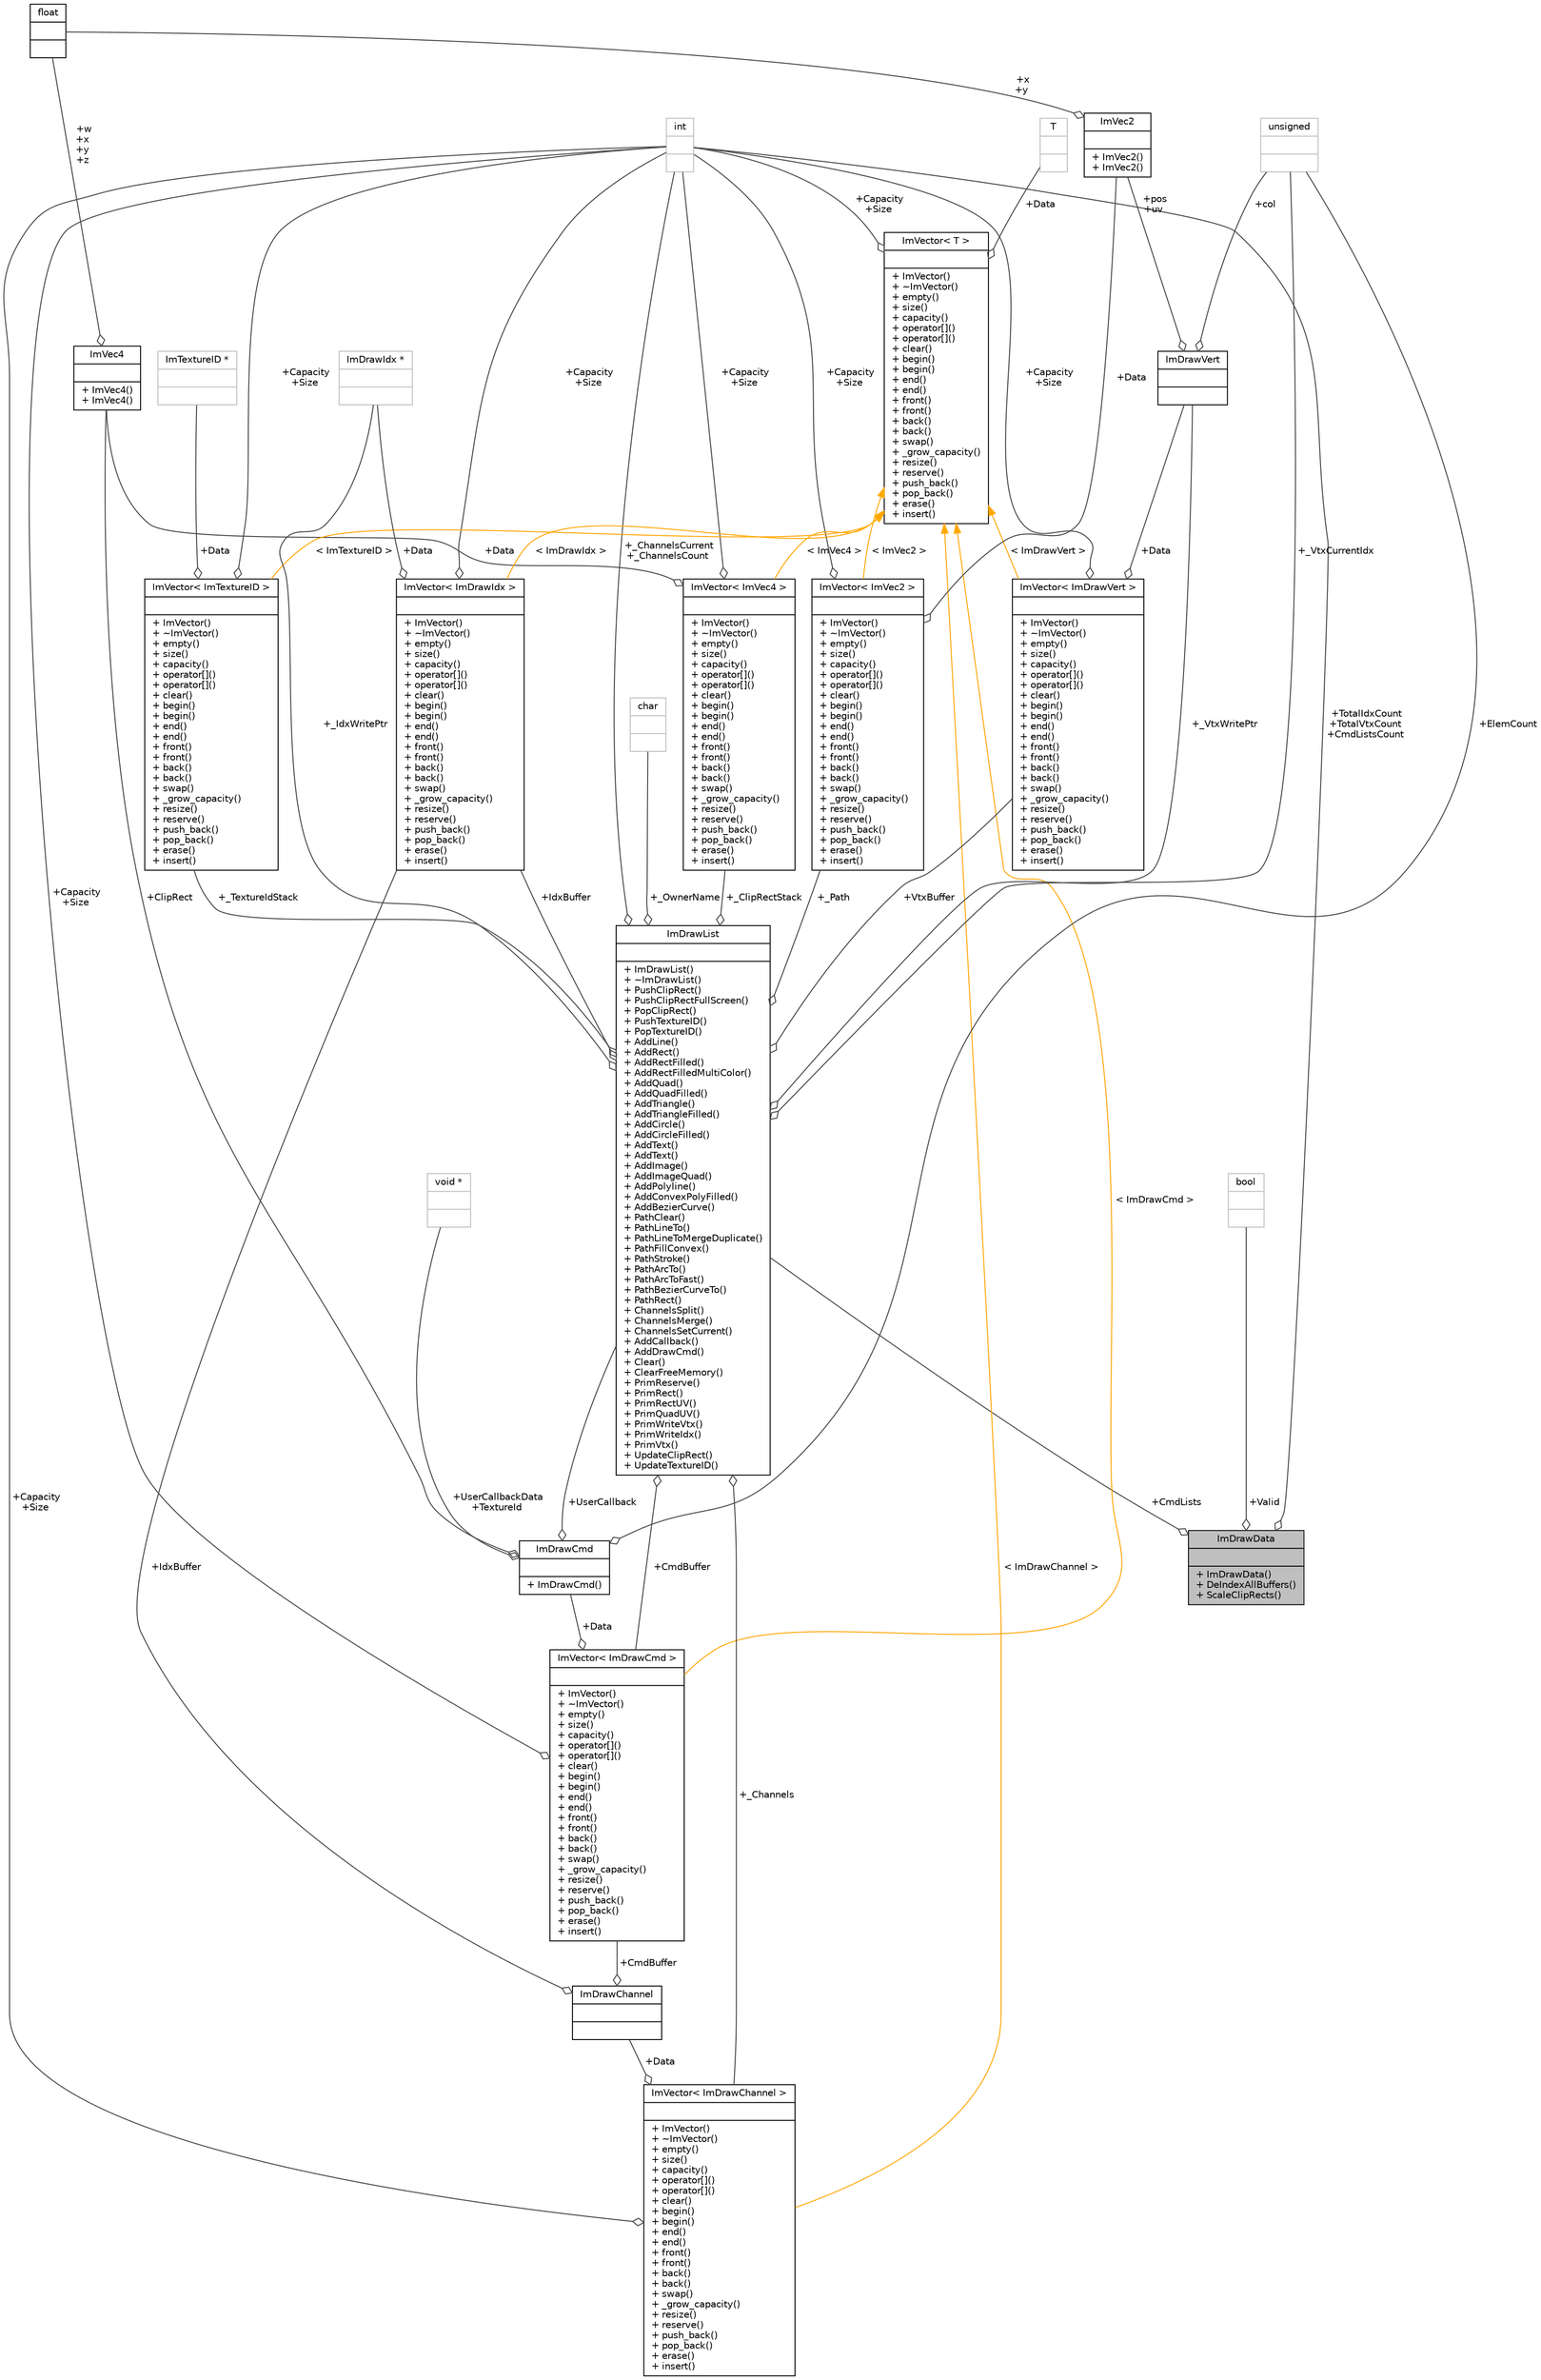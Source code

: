 digraph "ImDrawData"
{
 // INTERACTIVE_SVG=YES
  bgcolor="transparent";
  edge [fontname="Helvetica",fontsize="10",labelfontname="Helvetica",labelfontsize="10"];
  node [fontname="Helvetica",fontsize="10",shape=record];
  Node1 [label="{ImDrawData\n||+ ImDrawData()\l+ DeIndexAllBuffers()\l+ ScaleClipRects()\l}",height=0.2,width=0.4,color="black", fillcolor="grey75", style="filled" fontcolor="black"];
  Node2 -> Node1 [color="grey25",fontsize="10",style="solid",label=" +TotalIdxCount\n+TotalVtxCount\n+CmdListsCount" ,arrowhead="odiamond",fontname="Helvetica"];
  Node2 [label="{int\n||}",height=0.2,width=0.4,color="grey75"];
  Node3 -> Node1 [color="grey25",fontsize="10",style="solid",label=" +Valid" ,arrowhead="odiamond",fontname="Helvetica"];
  Node3 [label="{bool\n||}",height=0.2,width=0.4,color="grey75"];
  Node4 -> Node1 [color="grey25",fontsize="10",style="solid",label=" +CmdLists" ,arrowhead="odiamond",fontname="Helvetica"];
  Node4 [label="{ImDrawList\n||+ ImDrawList()\l+ ~ImDrawList()\l+ PushClipRect()\l+ PushClipRectFullScreen()\l+ PopClipRect()\l+ PushTextureID()\l+ PopTextureID()\l+ AddLine()\l+ AddRect()\l+ AddRectFilled()\l+ AddRectFilledMultiColor()\l+ AddQuad()\l+ AddQuadFilled()\l+ AddTriangle()\l+ AddTriangleFilled()\l+ AddCircle()\l+ AddCircleFilled()\l+ AddText()\l+ AddText()\l+ AddImage()\l+ AddImageQuad()\l+ AddPolyline()\l+ AddConvexPolyFilled()\l+ AddBezierCurve()\l+ PathClear()\l+ PathLineTo()\l+ PathLineToMergeDuplicate()\l+ PathFillConvex()\l+ PathStroke()\l+ PathArcTo()\l+ PathArcToFast()\l+ PathBezierCurveTo()\l+ PathRect()\l+ ChannelsSplit()\l+ ChannelsMerge()\l+ ChannelsSetCurrent()\l+ AddCallback()\l+ AddDrawCmd()\l+ Clear()\l+ ClearFreeMemory()\l+ PrimReserve()\l+ PrimRect()\l+ PrimRectUV()\l+ PrimQuadUV()\l+ PrimWriteVtx()\l+ PrimWriteIdx()\l+ PrimVtx()\l+ UpdateClipRect()\l+ UpdateTextureID()\l}",height=0.2,width=0.4,color="black",URL="$d2/d31/structImDrawList.html"];
  Node5 -> Node4 [color="grey25",fontsize="10",style="solid",label=" +_ClipRectStack" ,arrowhead="odiamond",fontname="Helvetica"];
  Node5 [label="{ImVector\< ImVec4 \>\n||+ ImVector()\l+ ~ImVector()\l+ empty()\l+ size()\l+ capacity()\l+ operator[]()\l+ operator[]()\l+ clear()\l+ begin()\l+ begin()\l+ end()\l+ end()\l+ front()\l+ front()\l+ back()\l+ back()\l+ swap()\l+ _grow_capacity()\l+ resize()\l+ reserve()\l+ push_back()\l+ pop_back()\l+ erase()\l+ insert()\l}",height=0.2,width=0.4,color="black",URL="$d3/d32/classImVector.html"];
  Node6 -> Node5 [color="grey25",fontsize="10",style="solid",label=" +Data" ,arrowhead="odiamond",fontname="Helvetica"];
  Node6 [label="{ImVec4\n||+ ImVec4()\l+ ImVec4()\l}",height=0.2,width=0.4,color="black",URL="$dc/dee/structImVec4.html"];
  Node7 -> Node6 [color="grey25",fontsize="10",style="solid",label=" +w\n+x\n+y\n+z" ,arrowhead="odiamond",fontname="Helvetica"];
  Node7 [label="{float\n||}",height=0.2,width=0.4,color="black",URL="$d4/dc3/classfloat.html"];
  Node2 -> Node5 [color="grey25",fontsize="10",style="solid",label=" +Capacity\n+Size" ,arrowhead="odiamond",fontname="Helvetica"];
  Node8 -> Node5 [dir="back",color="orange",fontsize="10",style="solid",label=" \< ImVec4 \>" ,fontname="Helvetica"];
  Node8 [label="{ImVector\< T \>\n||+ ImVector()\l+ ~ImVector()\l+ empty()\l+ size()\l+ capacity()\l+ operator[]()\l+ operator[]()\l+ clear()\l+ begin()\l+ begin()\l+ end()\l+ end()\l+ front()\l+ front()\l+ back()\l+ back()\l+ swap()\l+ _grow_capacity()\l+ resize()\l+ reserve()\l+ push_back()\l+ pop_back()\l+ erase()\l+ insert()\l}",height=0.2,width=0.4,color="black",URL="$d3/d32/classImVector.html"];
  Node2 -> Node8 [color="grey25",fontsize="10",style="solid",label=" +Capacity\n+Size" ,arrowhead="odiamond",fontname="Helvetica"];
  Node9 -> Node8 [color="grey25",fontsize="10",style="solid",label=" +Data" ,arrowhead="odiamond",fontname="Helvetica"];
  Node9 [label="{T\n||}",height=0.2,width=0.4,color="grey75"];
  Node10 -> Node4 [color="grey25",fontsize="10",style="solid",label=" +_IdxWritePtr" ,arrowhead="odiamond",fontname="Helvetica"];
  Node10 [label="{ImDrawIdx *\n||}",height=0.2,width=0.4,color="grey75"];
  Node11 -> Node4 [color="grey25",fontsize="10",style="solid",label=" +VtxBuffer" ,arrowhead="odiamond",fontname="Helvetica"];
  Node11 [label="{ImVector\< ImDrawVert \>\n||+ ImVector()\l+ ~ImVector()\l+ empty()\l+ size()\l+ capacity()\l+ operator[]()\l+ operator[]()\l+ clear()\l+ begin()\l+ begin()\l+ end()\l+ end()\l+ front()\l+ front()\l+ back()\l+ back()\l+ swap()\l+ _grow_capacity()\l+ resize()\l+ reserve()\l+ push_back()\l+ pop_back()\l+ erase()\l+ insert()\l}",height=0.2,width=0.4,color="black",URL="$d3/d32/classImVector.html"];
  Node2 -> Node11 [color="grey25",fontsize="10",style="solid",label=" +Capacity\n+Size" ,arrowhead="odiamond",fontname="Helvetica"];
  Node12 -> Node11 [color="grey25",fontsize="10",style="solid",label=" +Data" ,arrowhead="odiamond",fontname="Helvetica"];
  Node12 [label="{ImDrawVert\n||}",height=0.2,width=0.4,color="black",URL="$d3/dfa/structImDrawVert.html"];
  Node13 -> Node12 [color="grey25",fontsize="10",style="solid",label=" +pos\n+uv" ,arrowhead="odiamond",fontname="Helvetica"];
  Node13 [label="{ImVec2\n||+ ImVec2()\l+ ImVec2()\l}",height=0.2,width=0.4,color="black",URL="$d3/dc2/structImVec2.html"];
  Node7 -> Node13 [color="grey25",fontsize="10",style="solid",label=" +x\n+y" ,arrowhead="odiamond",fontname="Helvetica"];
  Node14 -> Node12 [color="grey25",fontsize="10",style="solid",label=" +col" ,arrowhead="odiamond",fontname="Helvetica"];
  Node14 [label="{unsigned\n||}",height=0.2,width=0.4,color="grey75"];
  Node8 -> Node11 [dir="back",color="orange",fontsize="10",style="solid",label=" \< ImDrawVert \>" ,fontname="Helvetica"];
  Node15 -> Node4 [color="grey25",fontsize="10",style="solid",label=" +_Channels" ,arrowhead="odiamond",fontname="Helvetica"];
  Node15 [label="{ImVector\< ImDrawChannel \>\n||+ ImVector()\l+ ~ImVector()\l+ empty()\l+ size()\l+ capacity()\l+ operator[]()\l+ operator[]()\l+ clear()\l+ begin()\l+ begin()\l+ end()\l+ end()\l+ front()\l+ front()\l+ back()\l+ back()\l+ swap()\l+ _grow_capacity()\l+ resize()\l+ reserve()\l+ push_back()\l+ pop_back()\l+ erase()\l+ insert()\l}",height=0.2,width=0.4,color="black",URL="$d3/d32/classImVector.html"];
  Node2 -> Node15 [color="grey25",fontsize="10",style="solid",label=" +Capacity\n+Size" ,arrowhead="odiamond",fontname="Helvetica"];
  Node16 -> Node15 [color="grey25",fontsize="10",style="solid",label=" +Data" ,arrowhead="odiamond",fontname="Helvetica"];
  Node16 [label="{ImDrawChannel\n||}",height=0.2,width=0.4,color="black",URL="$d7/d3a/structImDrawChannel.html"];
  Node17 -> Node16 [color="grey25",fontsize="10",style="solid",label=" +CmdBuffer" ,arrowhead="odiamond",fontname="Helvetica"];
  Node17 [label="{ImVector\< ImDrawCmd \>\n||+ ImVector()\l+ ~ImVector()\l+ empty()\l+ size()\l+ capacity()\l+ operator[]()\l+ operator[]()\l+ clear()\l+ begin()\l+ begin()\l+ end()\l+ end()\l+ front()\l+ front()\l+ back()\l+ back()\l+ swap()\l+ _grow_capacity()\l+ resize()\l+ reserve()\l+ push_back()\l+ pop_back()\l+ erase()\l+ insert()\l}",height=0.2,width=0.4,color="black",URL="$d3/d32/classImVector.html"];
  Node18 -> Node17 [color="grey25",fontsize="10",style="solid",label=" +Data" ,arrowhead="odiamond",fontname="Helvetica"];
  Node18 [label="{ImDrawCmd\n||+ ImDrawCmd()\l}",height=0.2,width=0.4,color="black",URL="$d9/de6/structImDrawCmd.html"];
  Node6 -> Node18 [color="grey25",fontsize="10",style="solid",label=" +ClipRect" ,arrowhead="odiamond",fontname="Helvetica"];
  Node14 -> Node18 [color="grey25",fontsize="10",style="solid",label=" +ElemCount" ,arrowhead="odiamond",fontname="Helvetica"];
  Node19 -> Node18 [color="grey25",fontsize="10",style="solid",label=" +UserCallbackData\n+TextureId" ,arrowhead="odiamond",fontname="Helvetica"];
  Node19 [label="{void *\n||}",height=0.2,width=0.4,color="grey75"];
  Node4 -> Node18 [color="grey25",fontsize="10",style="solid",label=" +UserCallback" ,arrowhead="odiamond",fontname="Helvetica"];
  Node2 -> Node17 [color="grey25",fontsize="10",style="solid",label=" +Capacity\n+Size" ,arrowhead="odiamond",fontname="Helvetica"];
  Node8 -> Node17 [dir="back",color="orange",fontsize="10",style="solid",label=" \< ImDrawCmd \>" ,fontname="Helvetica"];
  Node20 -> Node16 [color="grey25",fontsize="10",style="solid",label=" +IdxBuffer" ,arrowhead="odiamond",fontname="Helvetica"];
  Node20 [label="{ImVector\< ImDrawIdx \>\n||+ ImVector()\l+ ~ImVector()\l+ empty()\l+ size()\l+ capacity()\l+ operator[]()\l+ operator[]()\l+ clear()\l+ begin()\l+ begin()\l+ end()\l+ end()\l+ front()\l+ front()\l+ back()\l+ back()\l+ swap()\l+ _grow_capacity()\l+ resize()\l+ reserve()\l+ push_back()\l+ pop_back()\l+ erase()\l+ insert()\l}",height=0.2,width=0.4,color="black",URL="$d3/d32/classImVector.html"];
  Node10 -> Node20 [color="grey25",fontsize="10",style="solid",label=" +Data" ,arrowhead="odiamond",fontname="Helvetica"];
  Node2 -> Node20 [color="grey25",fontsize="10",style="solid",label=" +Capacity\n+Size" ,arrowhead="odiamond",fontname="Helvetica"];
  Node8 -> Node20 [dir="back",color="orange",fontsize="10",style="solid",label=" \< ImDrawIdx \>" ,fontname="Helvetica"];
  Node8 -> Node15 [dir="back",color="orange",fontsize="10",style="solid",label=" \< ImDrawChannel \>" ,fontname="Helvetica"];
  Node21 -> Node4 [color="grey25",fontsize="10",style="solid",label=" +_Path" ,arrowhead="odiamond",fontname="Helvetica"];
  Node21 [label="{ImVector\< ImVec2 \>\n||+ ImVector()\l+ ~ImVector()\l+ empty()\l+ size()\l+ capacity()\l+ operator[]()\l+ operator[]()\l+ clear()\l+ begin()\l+ begin()\l+ end()\l+ end()\l+ front()\l+ front()\l+ back()\l+ back()\l+ swap()\l+ _grow_capacity()\l+ resize()\l+ reserve()\l+ push_back()\l+ pop_back()\l+ erase()\l+ insert()\l}",height=0.2,width=0.4,color="black",URL="$d3/d32/classImVector.html"];
  Node13 -> Node21 [color="grey25",fontsize="10",style="solid",label=" +Data" ,arrowhead="odiamond",fontname="Helvetica"];
  Node2 -> Node21 [color="grey25",fontsize="10",style="solid",label=" +Capacity\n+Size" ,arrowhead="odiamond",fontname="Helvetica"];
  Node8 -> Node21 [dir="back",color="orange",fontsize="10",style="solid",label=" \< ImVec2 \>" ,fontname="Helvetica"];
  Node22 -> Node4 [color="grey25",fontsize="10",style="solid",label=" +_OwnerName" ,arrowhead="odiamond",fontname="Helvetica"];
  Node22 [label="{char\n||}",height=0.2,width=0.4,color="grey75"];
  Node2 -> Node4 [color="grey25",fontsize="10",style="solid",label=" +_ChannelsCurrent\n+_ChannelsCount" ,arrowhead="odiamond",fontname="Helvetica"];
  Node12 -> Node4 [color="grey25",fontsize="10",style="solid",label=" +_VtxWritePtr" ,arrowhead="odiamond",fontname="Helvetica"];
  Node17 -> Node4 [color="grey25",fontsize="10",style="solid",label=" +CmdBuffer" ,arrowhead="odiamond",fontname="Helvetica"];
  Node14 -> Node4 [color="grey25",fontsize="10",style="solid",label=" +_VtxCurrentIdx" ,arrowhead="odiamond",fontname="Helvetica"];
  Node20 -> Node4 [color="grey25",fontsize="10",style="solid",label=" +IdxBuffer" ,arrowhead="odiamond",fontname="Helvetica"];
  Node23 -> Node4 [color="grey25",fontsize="10",style="solid",label=" +_TextureIdStack" ,arrowhead="odiamond",fontname="Helvetica"];
  Node23 [label="{ImVector\< ImTextureID \>\n||+ ImVector()\l+ ~ImVector()\l+ empty()\l+ size()\l+ capacity()\l+ operator[]()\l+ operator[]()\l+ clear()\l+ begin()\l+ begin()\l+ end()\l+ end()\l+ front()\l+ front()\l+ back()\l+ back()\l+ swap()\l+ _grow_capacity()\l+ resize()\l+ reserve()\l+ push_back()\l+ pop_back()\l+ erase()\l+ insert()\l}",height=0.2,width=0.4,color="black",URL="$d3/d32/classImVector.html"];
  Node2 -> Node23 [color="grey25",fontsize="10",style="solid",label=" +Capacity\n+Size" ,arrowhead="odiamond",fontname="Helvetica"];
  Node24 -> Node23 [color="grey25",fontsize="10",style="solid",label=" +Data" ,arrowhead="odiamond",fontname="Helvetica"];
  Node24 [label="{ImTextureID *\n||}",height=0.2,width=0.4,color="grey75"];
  Node8 -> Node23 [dir="back",color="orange",fontsize="10",style="solid",label=" \< ImTextureID \>" ,fontname="Helvetica"];
}
